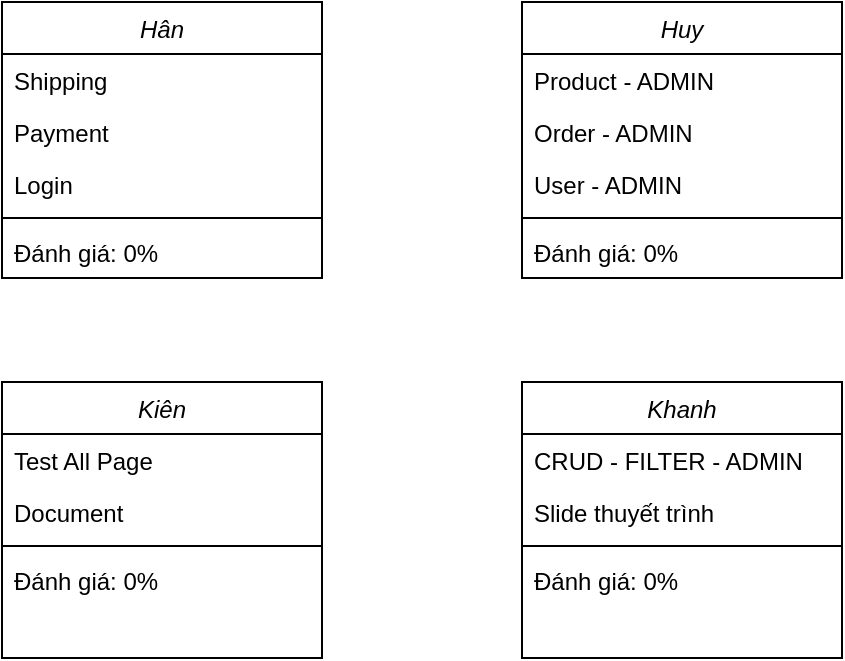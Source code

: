 <mxfile version="21.2.1" type="github">
  <diagram id="C5RBs43oDa-KdzZeNtuy" name="Page-1">
    <mxGraphModel dx="1390" dy="782" grid="1" gridSize="10" guides="1" tooltips="1" connect="1" arrows="1" fold="1" page="1" pageScale="1" pageWidth="827" pageHeight="1169" math="0" shadow="0">
      <root>
        <mxCell id="WIyWlLk6GJQsqaUBKTNV-0" />
        <mxCell id="WIyWlLk6GJQsqaUBKTNV-1" parent="WIyWlLk6GJQsqaUBKTNV-0" />
        <mxCell id="zkfFHV4jXpPFQw0GAbJ--0" value="Hân" style="swimlane;fontStyle=2;align=center;verticalAlign=top;childLayout=stackLayout;horizontal=1;startSize=26;horizontalStack=0;resizeParent=1;resizeLast=0;collapsible=1;marginBottom=0;rounded=0;shadow=0;strokeWidth=1;" parent="WIyWlLk6GJQsqaUBKTNV-1" vertex="1">
          <mxGeometry x="100" y="90" width="160" height="138" as="geometry">
            <mxRectangle x="230" y="140" width="160" height="26" as="alternateBounds" />
          </mxGeometry>
        </mxCell>
        <mxCell id="zkfFHV4jXpPFQw0GAbJ--1" value="Shipping" style="text;align=left;verticalAlign=top;spacingLeft=4;spacingRight=4;overflow=hidden;rotatable=0;points=[[0,0.5],[1,0.5]];portConstraint=eastwest;" parent="zkfFHV4jXpPFQw0GAbJ--0" vertex="1">
          <mxGeometry y="26" width="160" height="26" as="geometry" />
        </mxCell>
        <mxCell id="zkfFHV4jXpPFQw0GAbJ--2" value="Payment" style="text;align=left;verticalAlign=top;spacingLeft=4;spacingRight=4;overflow=hidden;rotatable=0;points=[[0,0.5],[1,0.5]];portConstraint=eastwest;rounded=0;shadow=0;html=0;" parent="zkfFHV4jXpPFQw0GAbJ--0" vertex="1">
          <mxGeometry y="52" width="160" height="26" as="geometry" />
        </mxCell>
        <mxCell id="zkfFHV4jXpPFQw0GAbJ--3" value="Login" style="text;align=left;verticalAlign=top;spacingLeft=4;spacingRight=4;overflow=hidden;rotatable=0;points=[[0,0.5],[1,0.5]];portConstraint=eastwest;rounded=0;shadow=0;html=0;" parent="zkfFHV4jXpPFQw0GAbJ--0" vertex="1">
          <mxGeometry y="78" width="160" height="26" as="geometry" />
        </mxCell>
        <mxCell id="AA9SkIuBvfGzp6ZwVwnP-16" value="" style="line;html=1;strokeWidth=1;align=left;verticalAlign=middle;spacingTop=-1;spacingLeft=3;spacingRight=3;rotatable=0;labelPosition=right;points=[];portConstraint=eastwest;" vertex="1" parent="zkfFHV4jXpPFQw0GAbJ--0">
          <mxGeometry y="104" width="160" height="8" as="geometry" />
        </mxCell>
        <mxCell id="AA9SkIuBvfGzp6ZwVwnP-20" value="Đánh giá: 0%" style="text;align=left;verticalAlign=top;spacingLeft=4;spacingRight=4;overflow=hidden;rotatable=0;points=[[0,0.5],[1,0.5]];portConstraint=eastwest;rounded=0;shadow=0;html=0;" vertex="1" parent="zkfFHV4jXpPFQw0GAbJ--0">
          <mxGeometry y="112" width="160" height="26" as="geometry" />
        </mxCell>
        <mxCell id="AA9SkIuBvfGzp6ZwVwnP-0" value="Huy" style="swimlane;fontStyle=2;align=center;verticalAlign=top;childLayout=stackLayout;horizontal=1;startSize=26;horizontalStack=0;resizeParent=1;resizeLast=0;collapsible=1;marginBottom=0;rounded=0;shadow=0;strokeWidth=1;" vertex="1" parent="WIyWlLk6GJQsqaUBKTNV-1">
          <mxGeometry x="360" y="90" width="160" height="138" as="geometry">
            <mxRectangle x="230" y="140" width="160" height="26" as="alternateBounds" />
          </mxGeometry>
        </mxCell>
        <mxCell id="AA9SkIuBvfGzp6ZwVwnP-1" value="Product - ADMIN" style="text;align=left;verticalAlign=top;spacingLeft=4;spacingRight=4;overflow=hidden;rotatable=0;points=[[0,0.5],[1,0.5]];portConstraint=eastwest;" vertex="1" parent="AA9SkIuBvfGzp6ZwVwnP-0">
          <mxGeometry y="26" width="160" height="26" as="geometry" />
        </mxCell>
        <mxCell id="AA9SkIuBvfGzp6ZwVwnP-2" value="Order - ADMIN" style="text;align=left;verticalAlign=top;spacingLeft=4;spacingRight=4;overflow=hidden;rotatable=0;points=[[0,0.5],[1,0.5]];portConstraint=eastwest;rounded=0;shadow=0;html=0;" vertex="1" parent="AA9SkIuBvfGzp6ZwVwnP-0">
          <mxGeometry y="52" width="160" height="26" as="geometry" />
        </mxCell>
        <mxCell id="AA9SkIuBvfGzp6ZwVwnP-3" value="User - ADMIN" style="text;align=left;verticalAlign=top;spacingLeft=4;spacingRight=4;overflow=hidden;rotatable=0;points=[[0,0.5],[1,0.5]];portConstraint=eastwest;rounded=0;shadow=0;html=0;" vertex="1" parent="AA9SkIuBvfGzp6ZwVwnP-0">
          <mxGeometry y="78" width="160" height="26" as="geometry" />
        </mxCell>
        <mxCell id="AA9SkIuBvfGzp6ZwVwnP-4" value="" style="line;html=1;strokeWidth=1;align=left;verticalAlign=middle;spacingTop=-1;spacingLeft=3;spacingRight=3;rotatable=0;labelPosition=right;points=[];portConstraint=eastwest;" vertex="1" parent="AA9SkIuBvfGzp6ZwVwnP-0">
          <mxGeometry y="104" width="160" height="8" as="geometry" />
        </mxCell>
        <mxCell id="AA9SkIuBvfGzp6ZwVwnP-19" value="Đánh giá: 0%" style="text;align=left;verticalAlign=top;spacingLeft=4;spacingRight=4;overflow=hidden;rotatable=0;points=[[0,0.5],[1,0.5]];portConstraint=eastwest;rounded=0;shadow=0;html=0;" vertex="1" parent="AA9SkIuBvfGzp6ZwVwnP-0">
          <mxGeometry y="112" width="160" height="26" as="geometry" />
        </mxCell>
        <mxCell id="AA9SkIuBvfGzp6ZwVwnP-6" value="Kiên" style="swimlane;fontStyle=2;align=center;verticalAlign=top;childLayout=stackLayout;horizontal=1;startSize=26;horizontalStack=0;resizeParent=1;resizeLast=0;collapsible=1;marginBottom=0;rounded=0;shadow=0;strokeWidth=1;" vertex="1" parent="WIyWlLk6GJQsqaUBKTNV-1">
          <mxGeometry x="100" y="280" width="160" height="138" as="geometry">
            <mxRectangle x="230" y="140" width="160" height="26" as="alternateBounds" />
          </mxGeometry>
        </mxCell>
        <mxCell id="AA9SkIuBvfGzp6ZwVwnP-7" value="Test All Page" style="text;align=left;verticalAlign=top;spacingLeft=4;spacingRight=4;overflow=hidden;rotatable=0;points=[[0,0.5],[1,0.5]];portConstraint=eastwest;" vertex="1" parent="AA9SkIuBvfGzp6ZwVwnP-6">
          <mxGeometry y="26" width="160" height="26" as="geometry" />
        </mxCell>
        <mxCell id="AA9SkIuBvfGzp6ZwVwnP-8" value="Document" style="text;align=left;verticalAlign=top;spacingLeft=4;spacingRight=4;overflow=hidden;rotatable=0;points=[[0,0.5],[1,0.5]];portConstraint=eastwest;rounded=0;shadow=0;html=0;" vertex="1" parent="AA9SkIuBvfGzp6ZwVwnP-6">
          <mxGeometry y="52" width="160" height="26" as="geometry" />
        </mxCell>
        <mxCell id="AA9SkIuBvfGzp6ZwVwnP-17" value="" style="line;html=1;strokeWidth=1;align=left;verticalAlign=middle;spacingTop=-1;spacingLeft=3;spacingRight=3;rotatable=0;labelPosition=right;points=[];portConstraint=eastwest;" vertex="1" parent="AA9SkIuBvfGzp6ZwVwnP-6">
          <mxGeometry y="78" width="160" height="8" as="geometry" />
        </mxCell>
        <mxCell id="AA9SkIuBvfGzp6ZwVwnP-22" value="Đánh giá: 0%" style="text;align=left;verticalAlign=top;spacingLeft=4;spacingRight=4;overflow=hidden;rotatable=0;points=[[0,0.5],[1,0.5]];portConstraint=eastwest;rounded=0;shadow=0;html=0;" vertex="1" parent="AA9SkIuBvfGzp6ZwVwnP-6">
          <mxGeometry y="86" width="160" height="26" as="geometry" />
        </mxCell>
        <mxCell id="AA9SkIuBvfGzp6ZwVwnP-12" value="Khanh" style="swimlane;fontStyle=2;align=center;verticalAlign=top;childLayout=stackLayout;horizontal=1;startSize=26;horizontalStack=0;resizeParent=1;resizeLast=0;collapsible=1;marginBottom=0;rounded=0;shadow=0;strokeWidth=1;" vertex="1" parent="WIyWlLk6GJQsqaUBKTNV-1">
          <mxGeometry x="360" y="280" width="160" height="138" as="geometry">
            <mxRectangle x="230" y="140" width="160" height="26" as="alternateBounds" />
          </mxGeometry>
        </mxCell>
        <mxCell id="AA9SkIuBvfGzp6ZwVwnP-13" value="CRUD - FILTER - ADMIN" style="text;align=left;verticalAlign=top;spacingLeft=4;spacingRight=4;overflow=hidden;rotatable=0;points=[[0,0.5],[1,0.5]];portConstraint=eastwest;" vertex="1" parent="AA9SkIuBvfGzp6ZwVwnP-12">
          <mxGeometry y="26" width="160" height="26" as="geometry" />
        </mxCell>
        <mxCell id="AA9SkIuBvfGzp6ZwVwnP-14" value="Slide thuyết trình" style="text;align=left;verticalAlign=top;spacingLeft=4;spacingRight=4;overflow=hidden;rotatable=0;points=[[0,0.5],[1,0.5]];portConstraint=eastwest;rounded=0;shadow=0;html=0;" vertex="1" parent="AA9SkIuBvfGzp6ZwVwnP-12">
          <mxGeometry y="52" width="160" height="26" as="geometry" />
        </mxCell>
        <mxCell id="AA9SkIuBvfGzp6ZwVwnP-18" value="" style="line;html=1;strokeWidth=1;align=left;verticalAlign=middle;spacingTop=-1;spacingLeft=3;spacingRight=3;rotatable=0;labelPosition=right;points=[];portConstraint=eastwest;" vertex="1" parent="AA9SkIuBvfGzp6ZwVwnP-12">
          <mxGeometry y="78" width="160" height="8" as="geometry" />
        </mxCell>
        <mxCell id="AA9SkIuBvfGzp6ZwVwnP-21" value="Đánh giá: 0%" style="text;align=left;verticalAlign=top;spacingLeft=4;spacingRight=4;overflow=hidden;rotatable=0;points=[[0,0.5],[1,0.5]];portConstraint=eastwest;rounded=0;shadow=0;html=0;" vertex="1" parent="AA9SkIuBvfGzp6ZwVwnP-12">
          <mxGeometry y="86" width="160" height="26" as="geometry" />
        </mxCell>
      </root>
    </mxGraphModel>
  </diagram>
</mxfile>
